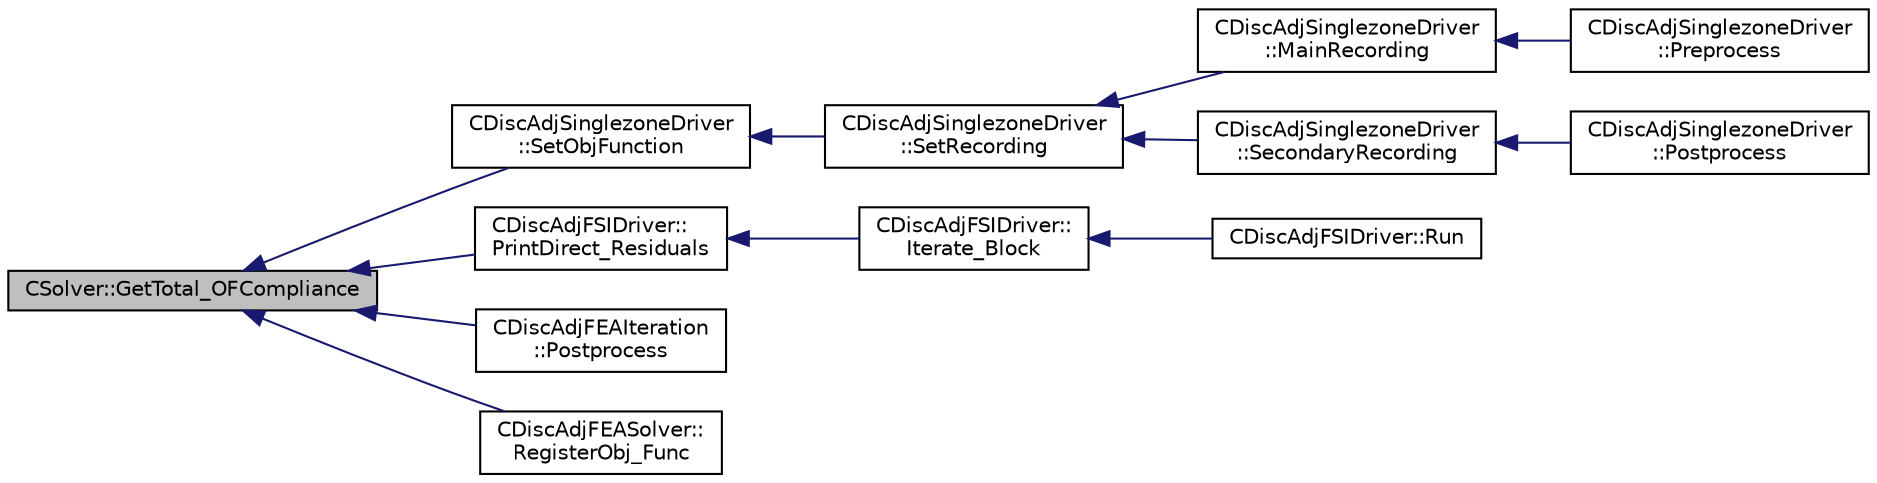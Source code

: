 digraph "CSolver::GetTotal_OFCompliance"
{
  edge [fontname="Helvetica",fontsize="10",labelfontname="Helvetica",labelfontsize="10"];
  node [fontname="Helvetica",fontsize="10",shape=record];
  rankdir="LR";
  Node3390 [label="CSolver::GetTotal_OFCompliance",height=0.2,width=0.4,color="black", fillcolor="grey75", style="filled", fontcolor="black"];
  Node3390 -> Node3391 [dir="back",color="midnightblue",fontsize="10",style="solid",fontname="Helvetica"];
  Node3391 [label="CDiscAdjSinglezoneDriver\l::SetObjFunction",height=0.2,width=0.4,color="black", fillcolor="white", style="filled",URL="$class_c_disc_adj_singlezone_driver.html#aea0513ac808106c6a92be610b3b17a6a",tooltip="Set the objective function. "];
  Node3391 -> Node3392 [dir="back",color="midnightblue",fontsize="10",style="solid",fontname="Helvetica"];
  Node3392 [label="CDiscAdjSinglezoneDriver\l::SetRecording",height=0.2,width=0.4,color="black", fillcolor="white", style="filled",URL="$class_c_disc_adj_singlezone_driver.html#a7e519f0f189a3a102b0630edaaa9d233",tooltip="Record one iteration of a flow iteration in within multiple zones. "];
  Node3392 -> Node3393 [dir="back",color="midnightblue",fontsize="10",style="solid",fontname="Helvetica"];
  Node3393 [label="CDiscAdjSinglezoneDriver\l::MainRecording",height=0.2,width=0.4,color="black", fillcolor="white", style="filled",URL="$class_c_disc_adj_singlezone_driver.html#af4087bc4859a336b67555336d8f28aaf",tooltip="Record the main computational path. "];
  Node3393 -> Node3394 [dir="back",color="midnightblue",fontsize="10",style="solid",fontname="Helvetica"];
  Node3394 [label="CDiscAdjSinglezoneDriver\l::Preprocess",height=0.2,width=0.4,color="black", fillcolor="white", style="filled",URL="$class_c_disc_adj_singlezone_driver.html#a2d0785572312526d0bd695a14dd405f2",tooltip="Preprocess the single-zone iteration. "];
  Node3392 -> Node3395 [dir="back",color="midnightblue",fontsize="10",style="solid",fontname="Helvetica"];
  Node3395 [label="CDiscAdjSinglezoneDriver\l::SecondaryRecording",height=0.2,width=0.4,color="black", fillcolor="white", style="filled",URL="$class_c_disc_adj_singlezone_driver.html#ad328a74dd89ed2e335b22c4bf2b53cb0",tooltip="Record the secondary computational path. "];
  Node3395 -> Node3396 [dir="back",color="midnightblue",fontsize="10",style="solid",fontname="Helvetica"];
  Node3396 [label="CDiscAdjSinglezoneDriver\l::Postprocess",height=0.2,width=0.4,color="black", fillcolor="white", style="filled",URL="$class_c_disc_adj_singlezone_driver.html#af0ac923c07d86674b252c28df9a115da",tooltip="Postprocess the adjoint iteration for ZONE_0. "];
  Node3390 -> Node3397 [dir="back",color="midnightblue",fontsize="10",style="solid",fontname="Helvetica"];
  Node3397 [label="CDiscAdjFSIDriver::\lPrintDirect_Residuals",height=0.2,width=0.4,color="black", fillcolor="white", style="filled",URL="$class_c_disc_adj_f_s_i_driver.html#a7e0a0d0ea10f8c6af312d6ec448329c6",tooltip="Load the restarts for fluid, structure and mesh. "];
  Node3397 -> Node3398 [dir="back",color="midnightblue",fontsize="10",style="solid",fontname="Helvetica"];
  Node3398 [label="CDiscAdjFSIDriver::\lIterate_Block",height=0.2,width=0.4,color="black", fillcolor="white", style="filled",URL="$class_c_disc_adj_f_s_i_driver.html#a84949f139fa795b7d34d6ff77e82eb5c",tooltip="Iterate a certain block for adjoint FSI - may be the whole set of variables or independent and subite..."];
  Node3398 -> Node3399 [dir="back",color="midnightblue",fontsize="10",style="solid",fontname="Helvetica"];
  Node3399 [label="CDiscAdjFSIDriver::Run",height=0.2,width=0.4,color="black", fillcolor="white", style="filled",URL="$class_c_disc_adj_f_s_i_driver.html#a2e965d6e9c4dcfc296077cae225cab21",tooltip="Run a Discrete Adjoint iteration for the FSI problem. "];
  Node3390 -> Node3400 [dir="back",color="midnightblue",fontsize="10",style="solid",fontname="Helvetica"];
  Node3400 [label="CDiscAdjFEAIteration\l::Postprocess",height=0.2,width=0.4,color="black", fillcolor="white", style="filled",URL="$class_c_disc_adj_f_e_a_iteration.html#ab31e2bdb653756de9f890bd29c757767",tooltip="Postprocesses the discrete adjoint mean flow system before heading to another physics system or the n..."];
  Node3390 -> Node3401 [dir="back",color="midnightblue",fontsize="10",style="solid",fontname="Helvetica"];
  Node3401 [label="CDiscAdjFEASolver::\lRegisterObj_Func",height=0.2,width=0.4,color="black", fillcolor="white", style="filled",URL="$class_c_disc_adj_f_e_a_solver.html#a098b479e185f53b30492f63f6ffba7b7",tooltip="Register the objective function as output. "];
}
